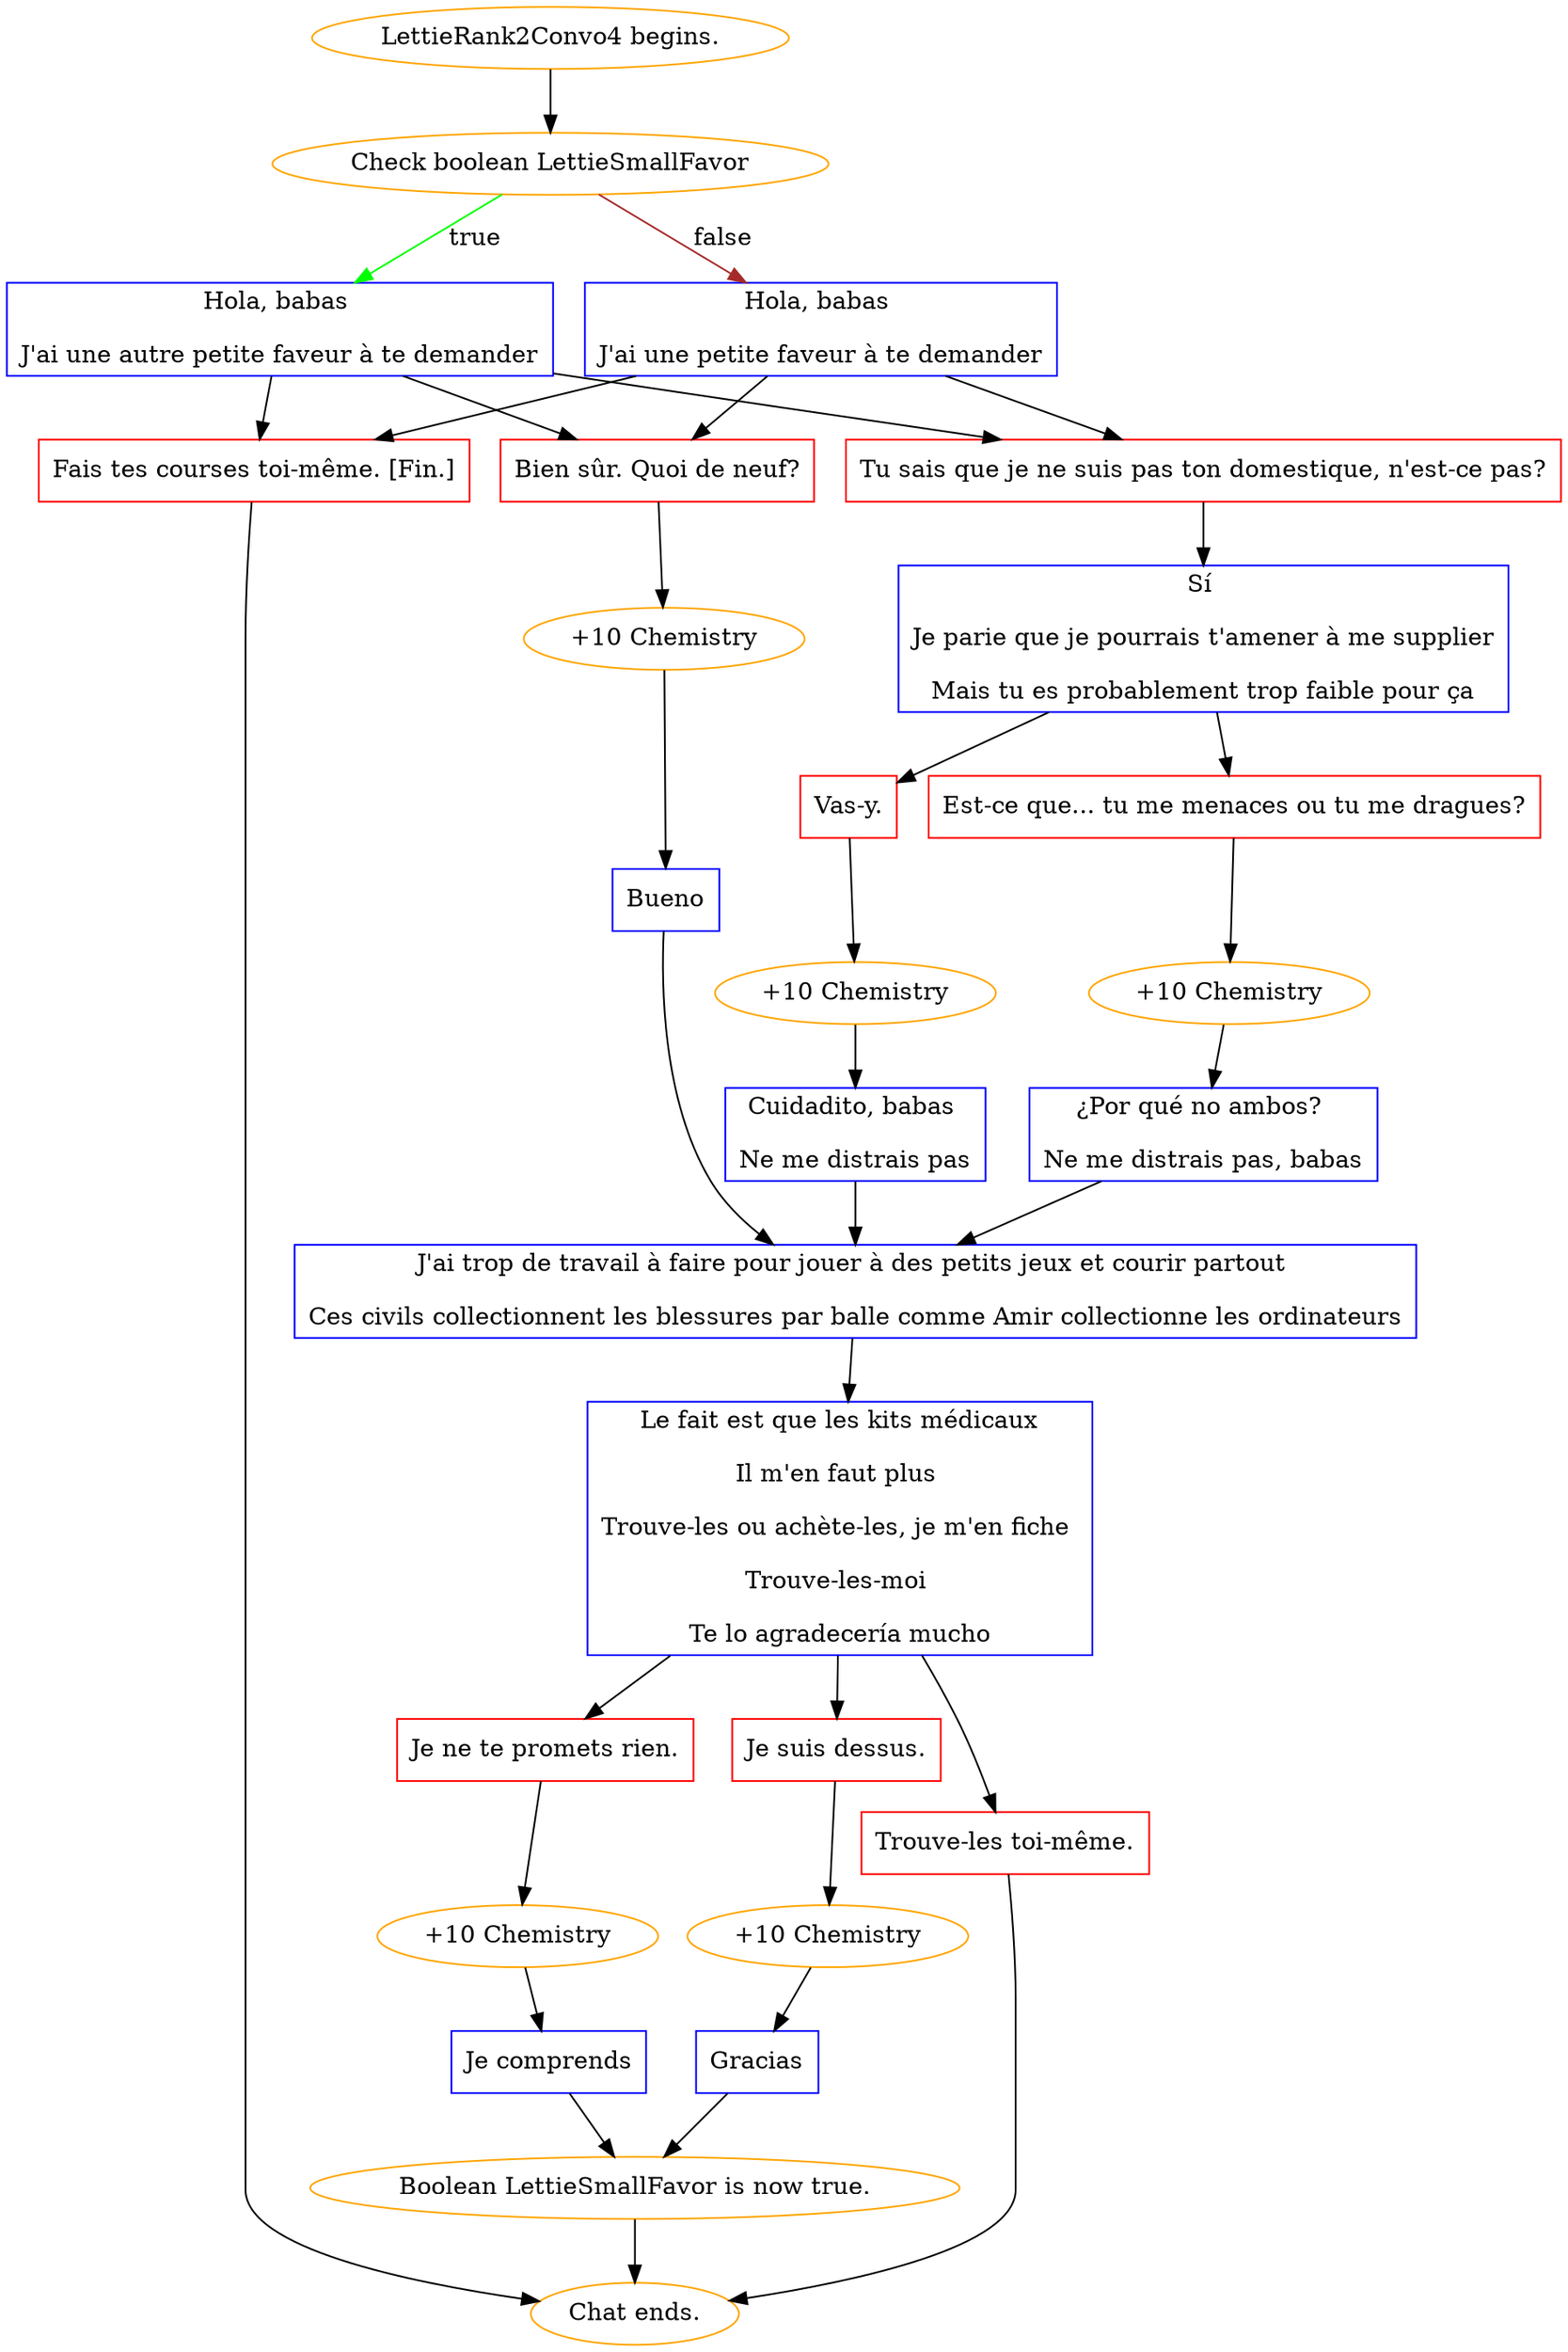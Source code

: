 digraph {
	"LettieRank2Convo4 begins." [color=orange];
		"LettieRank2Convo4 begins." -> j3863215240;
	j3863215240 [label="Check boolean LettieSmallFavor",color=orange];
		j3863215240 -> j4294750362 [label=true,color=green];
		j3863215240 -> j1104678444 [label=false,color=brown];
	j4294750362 [label="Hola, babas 
J'ai une autre petite faveur à te demander",shape=box,color=blue];
		j4294750362 -> j1205799924;
		j4294750362 -> j3896613319;
		j4294750362 -> j1814344272;
	j1104678444 [label="Hola, babas 
J'ai une petite faveur à te demander",shape=box,color=blue];
		j1104678444 -> j1814344272;
		j1104678444 -> j3896613319;
		j1104678444 -> j1205799924;
	j1205799924 [label="Bien sûr. Quoi de neuf?",shape=box,color=red];
		j1205799924 -> j2526687411;
	j3896613319 [label="Tu sais que je ne suis pas ton domestique, n'est-ce pas?",shape=box,color=red];
		j3896613319 -> j145844362;
	j1814344272 [label="Fais tes courses toi-même. [Fin.]",shape=box,color=red];
		j1814344272 -> "Chat ends.";
	j2526687411 [label="+10 Chemistry",color=orange];
		j2526687411 -> j1144873714;
	j145844362 [label="Sí 
Je parie que je pourrais t'amener à me supplier
Mais tu es probablement trop faible pour ça",shape=box,color=blue];
		j145844362 -> j1829443274;
		j145844362 -> j1572812139;
	"Chat ends." [color=orange];
	j1144873714 [label="Bueno",shape=box,color=blue];
		j1144873714 -> j2306886612;
	j1829443274 [label="Est-ce que... tu me menaces ou tu me dragues?",shape=box,color=red];
		j1829443274 -> j3425317259;
	j1572812139 [label="Vas-y.",shape=box,color=red];
		j1572812139 -> j2161206425;
	j2306886612 [label="J'ai trop de travail à faire pour jouer à des petits jeux et courir partout 
Ces civils collectionnent les blessures par balle comme Amir collectionne les ordinateurs",shape=box,color=blue];
		j2306886612 -> j834076471;
	j3425317259 [label="+10 Chemistry",color=orange];
		j3425317259 -> j3580435135;
	j2161206425 [label="+10 Chemistry",color=orange];
		j2161206425 -> j1423828567;
	j834076471 [label="Le fait est que les kits médicaux
Il m'en faut plus 
Trouve-les ou achète-les, je m'en fiche 
Trouve-les-moi 
Te lo agradecería mucho",shape=box,color=blue];
		j834076471 -> j2735102517;
		j834076471 -> j3003505845;
		j834076471 -> j808246747;
	j3580435135 [label="¿Por qué no ambos? 
Ne me distrais pas, babas",shape=box,color=blue];
		j3580435135 -> j2306886612;
	j1423828567 [label="Cuidadito, babas 
Ne me distrais pas",shape=box,color=blue];
		j1423828567 -> j2306886612;
	j2735102517 [label="Je suis dessus.",shape=box,color=red];
		j2735102517 -> j1781458524;
	j3003505845 [label="Je ne te promets rien.",shape=box,color=red];
		j3003505845 -> j3541366785;
	j808246747 [label="Trouve-les toi-même.",shape=box,color=red];
		j808246747 -> "Chat ends.";
	j1781458524 [label="+10 Chemistry",color=orange];
		j1781458524 -> j1997227581;
	j3541366785 [label="+10 Chemistry",color=orange];
		j3541366785 -> j738448970;
	j1997227581 [label="Gracias",shape=box,color=blue];
		j1997227581 -> j2570747018;
	j738448970 [label="Je comprends",shape=box,color=blue];
		j738448970 -> j2570747018;
	j2570747018 [label="Boolean LettieSmallFavor is now true.",color=orange];
		j2570747018 -> "Chat ends.";
}